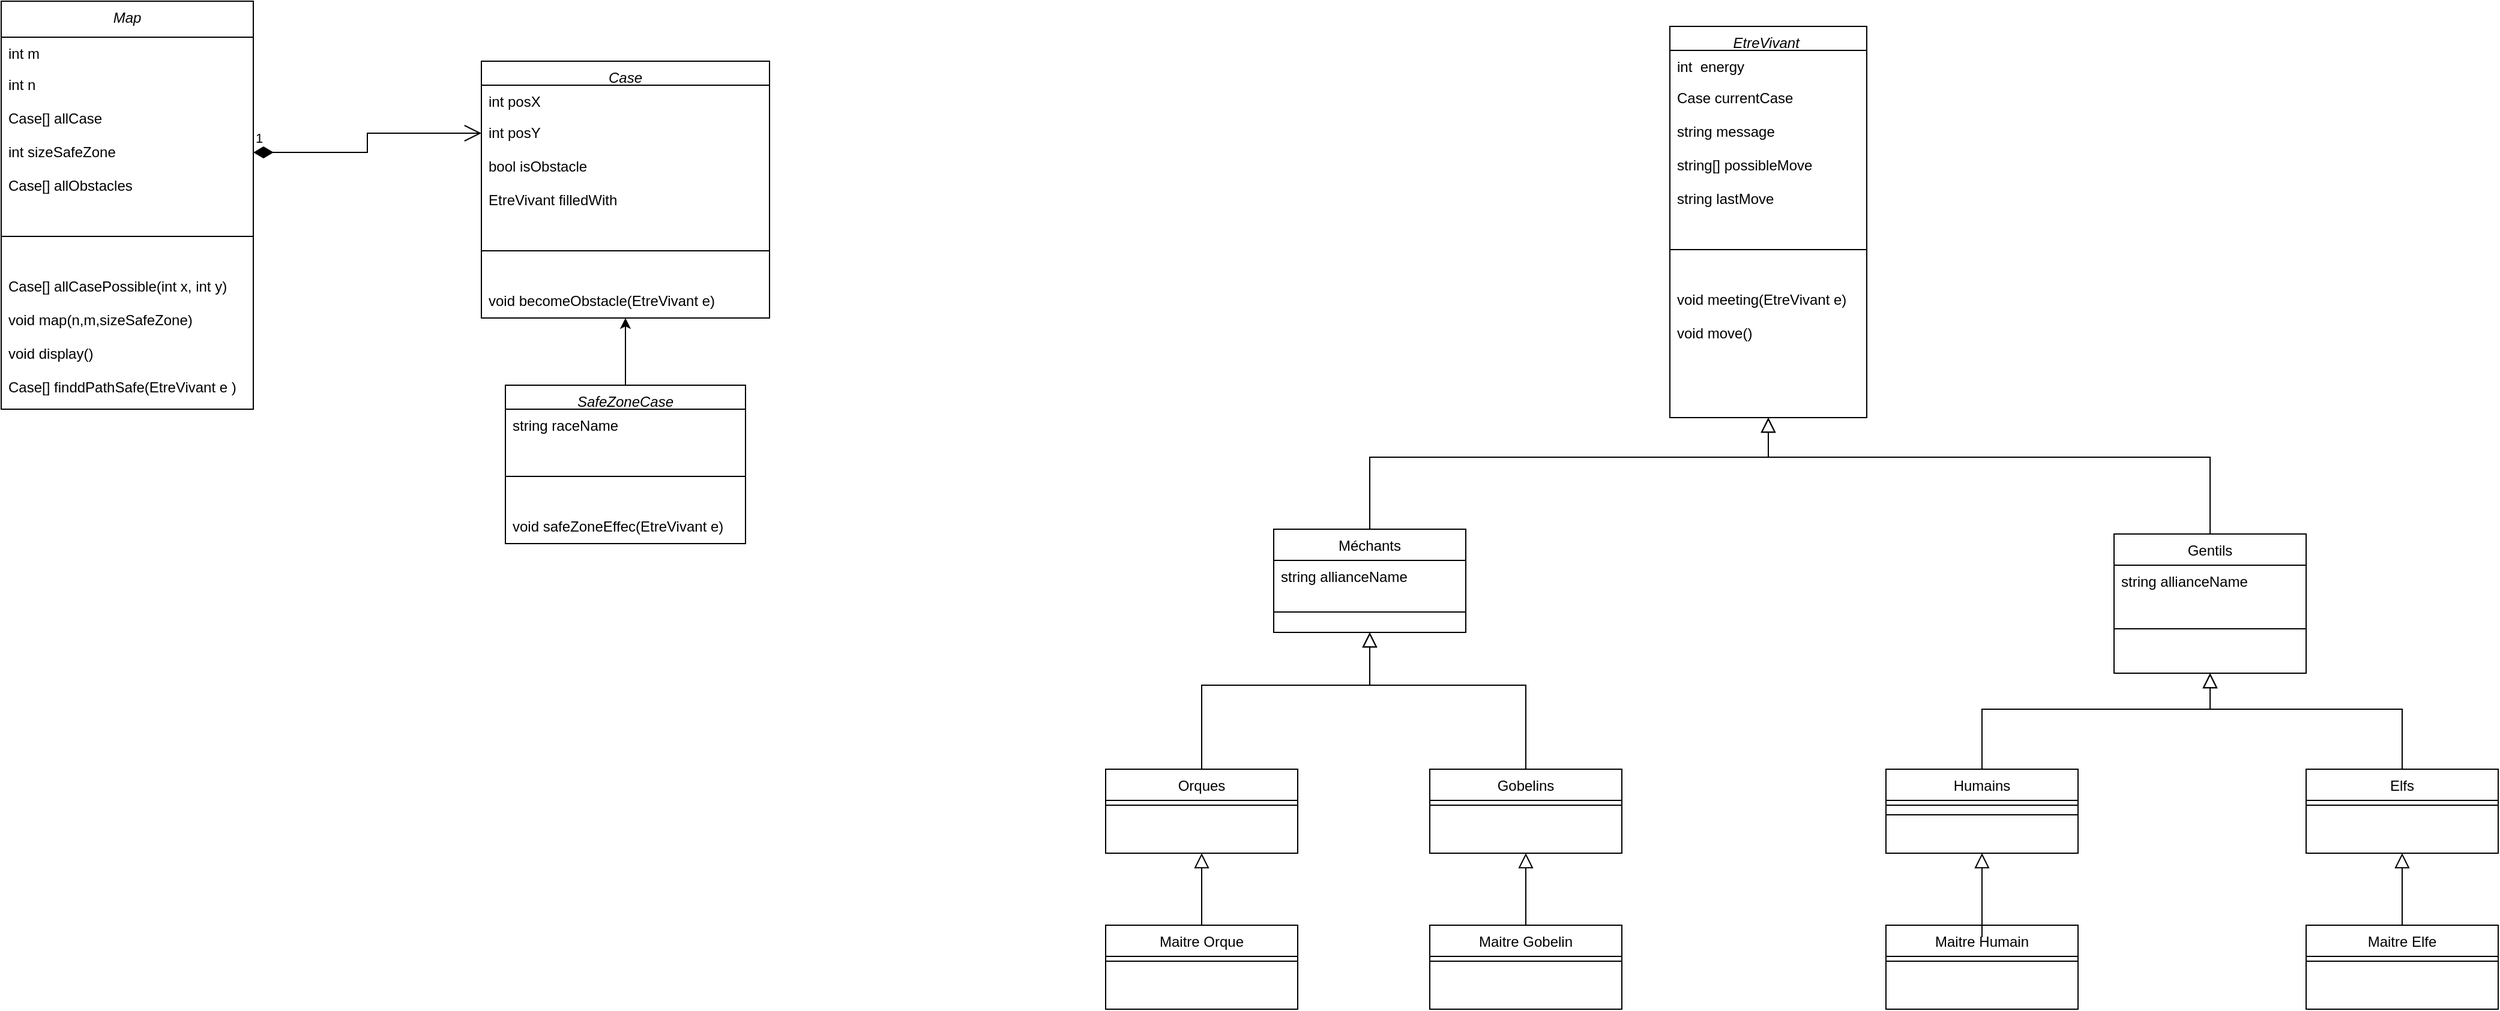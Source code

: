 <mxfile version="15.5.5" type="device"><diagram id="C5RBs43oDa-KdzZeNtuy" name="Page-1"><mxGraphModel dx="2692" dy="1769" grid="1" gridSize="10" guides="1" tooltips="1" connect="1" arrows="1" fold="1" page="1" pageScale="1" pageWidth="827" pageHeight="1169" math="0" shadow="0"><root><mxCell id="WIyWlLk6GJQsqaUBKTNV-0"/><mxCell id="WIyWlLk6GJQsqaUBKTNV-1" parent="WIyWlLk6GJQsqaUBKTNV-0"/><mxCell id="zkfFHV4jXpPFQw0GAbJ--0" value="EtreVivant " style="swimlane;fontStyle=2;align=center;verticalAlign=top;childLayout=stackLayout;horizontal=1;startSize=20;horizontalStack=0;resizeParent=1;resizeLast=0;collapsible=1;marginBottom=0;rounded=0;shadow=0;strokeWidth=1;resizeWidth=1;resizeHeight=1;" parent="WIyWlLk6GJQsqaUBKTNV-1" vertex="1"><mxGeometry x="210" y="-119" width="164" height="326" as="geometry"><mxRectangle x="340" y="-70" width="160" height="26" as="alternateBounds"/></mxGeometry></mxCell><mxCell id="zkfFHV4jXpPFQw0GAbJ--1" value="int  energy" style="text;align=left;verticalAlign=top;spacingLeft=4;spacingRight=4;overflow=hidden;rotatable=0;points=[[0,0.5],[1,0.5]];portConstraint=eastwest;" parent="zkfFHV4jXpPFQw0GAbJ--0" vertex="1"><mxGeometry y="20" width="164" height="26" as="geometry"/></mxCell><mxCell id="zkfFHV4jXpPFQw0GAbJ--3" value="Case currentCase&#10;&#10;&#10;&#10;&#10;" style="text;align=left;verticalAlign=top;spacingLeft=4;spacingRight=4;overflow=hidden;rotatable=0;points=[[0,0.5],[1,0.5]];portConstraint=eastwest;rounded=0;shadow=0;html=0;" parent="zkfFHV4jXpPFQw0GAbJ--0" vertex="1"><mxGeometry y="46" width="164" height="28" as="geometry"/></mxCell><mxCell id="-XSfhNlRn1c2mrNGL3xY-24" value="string message&#10;&#10;&#10;&#10;&#10;" style="text;align=left;verticalAlign=top;spacingLeft=4;spacingRight=4;overflow=hidden;rotatable=0;points=[[0,0.5],[1,0.5]];portConstraint=eastwest;rounded=0;shadow=0;html=0;" parent="zkfFHV4jXpPFQw0GAbJ--0" vertex="1"><mxGeometry y="74" width="164" height="28" as="geometry"/></mxCell><mxCell id="-XSfhNlRn1c2mrNGL3xY-25" value="string[] possibleMove&#10;&#10;&#10;&#10;&#10;" style="text;align=left;verticalAlign=top;spacingLeft=4;spacingRight=4;overflow=hidden;rotatable=0;points=[[0,0.5],[1,0.5]];portConstraint=eastwest;rounded=0;shadow=0;html=0;" parent="zkfFHV4jXpPFQw0GAbJ--0" vertex="1"><mxGeometry y="102" width="164" height="28" as="geometry"/></mxCell><mxCell id="QfWARSysBFBNxlCcACZ4-0" value="string lastMove&#10;&#10;&#10;&#10;&#10;" style="text;align=left;verticalAlign=top;spacingLeft=4;spacingRight=4;overflow=hidden;rotatable=0;points=[[0,0.5],[1,0.5]];portConstraint=eastwest;rounded=0;shadow=0;html=0;" parent="zkfFHV4jXpPFQw0GAbJ--0" vertex="1"><mxGeometry y="130" width="164" height="28" as="geometry"/></mxCell><mxCell id="zkfFHV4jXpPFQw0GAbJ--4" value="" style="line;html=1;strokeWidth=1;align=left;verticalAlign=middle;spacingTop=-1;spacingLeft=3;spacingRight=3;rotatable=0;labelPosition=right;points=[];portConstraint=eastwest;" parent="zkfFHV4jXpPFQw0GAbJ--0" vertex="1"><mxGeometry y="158" width="164" height="56" as="geometry"/></mxCell><mxCell id="J6H-9TjO6vcQAunhzQlV-61" value="void meeting(EtreVivant e)&#10;&#10;&#10;" style="text;align=left;verticalAlign=top;spacingLeft=4;spacingRight=4;overflow=hidden;rotatable=0;points=[[0,0.5],[1,0.5]];portConstraint=eastwest;rounded=0;shadow=0;html=0;" parent="zkfFHV4jXpPFQw0GAbJ--0" vertex="1"><mxGeometry y="214" width="164" height="28" as="geometry"/></mxCell><mxCell id="J6H-9TjO6vcQAunhzQlV-60" value="void move()&#10;&#10;&#10;" style="text;align=left;verticalAlign=top;spacingLeft=4;spacingRight=4;overflow=hidden;rotatable=0;points=[[0,0.5],[1,0.5]];portConstraint=eastwest;rounded=0;shadow=0;html=0;" parent="zkfFHV4jXpPFQw0GAbJ--0" vertex="1"><mxGeometry y="242" width="164" height="28" as="geometry"/></mxCell><mxCell id="QMJySrWJMEzBlozyUx9n-0" value="&#10;" style="text;align=left;verticalAlign=top;spacingLeft=4;spacingRight=4;overflow=hidden;rotatable=0;points=[[0,0.5],[1,0.5]];portConstraint=eastwest;rounded=0;shadow=0;html=0;" vertex="1" parent="zkfFHV4jXpPFQw0GAbJ--0"><mxGeometry y="270" width="164" height="28" as="geometry"/></mxCell><mxCell id="zkfFHV4jXpPFQw0GAbJ--6" value="Méchants" style="swimlane;fontStyle=0;align=center;verticalAlign=top;childLayout=stackLayout;horizontal=1;startSize=26;horizontalStack=0;resizeParent=1;resizeLast=0;collapsible=1;marginBottom=0;rounded=0;shadow=0;strokeWidth=1;" parent="WIyWlLk6GJQsqaUBKTNV-1" vertex="1"><mxGeometry x="-120" y="300" width="160" height="86" as="geometry"><mxRectangle x="130" y="380" width="160" height="26" as="alternateBounds"/></mxGeometry></mxCell><mxCell id="J6H-9TjO6vcQAunhzQlV-58" value="string allianceName" style="text;align=left;verticalAlign=top;spacingLeft=4;spacingRight=4;overflow=hidden;rotatable=0;points=[[0,0.5],[1,0.5]];portConstraint=eastwest;" parent="zkfFHV4jXpPFQw0GAbJ--6" vertex="1"><mxGeometry y="26" width="160" height="26" as="geometry"/></mxCell><mxCell id="zkfFHV4jXpPFQw0GAbJ--9" value="" style="line;html=1;strokeWidth=1;align=left;verticalAlign=middle;spacingTop=-1;spacingLeft=3;spacingRight=3;rotatable=0;labelPosition=right;points=[];portConstraint=eastwest;" parent="zkfFHV4jXpPFQw0GAbJ--6" vertex="1"><mxGeometry y="52" width="160" height="34" as="geometry"/></mxCell><mxCell id="zkfFHV4jXpPFQw0GAbJ--12" value="" style="endArrow=block;endSize=10;endFill=0;shadow=0;strokeWidth=1;rounded=0;edgeStyle=elbowEdgeStyle;elbow=vertical;" parent="WIyWlLk6GJQsqaUBKTNV-1" source="zkfFHV4jXpPFQw0GAbJ--6" target="zkfFHV4jXpPFQw0GAbJ--0" edge="1"><mxGeometry width="160" relative="1" as="geometry"><mxPoint x="200" y="203" as="sourcePoint"/><mxPoint x="200" y="203" as="targetPoint"/><Array as="points"><mxPoint x="160" y="240"/></Array></mxGeometry></mxCell><mxCell id="zkfFHV4jXpPFQw0GAbJ--13" value="Gentils" style="swimlane;fontStyle=0;align=center;verticalAlign=top;childLayout=stackLayout;horizontal=1;startSize=26;horizontalStack=0;resizeParent=1;resizeLast=0;collapsible=1;marginBottom=0;rounded=0;shadow=0;strokeWidth=1;" parent="WIyWlLk6GJQsqaUBKTNV-1" vertex="1"><mxGeometry x="580" y="304" width="160" height="116" as="geometry"><mxRectangle x="340" y="380" width="170" height="26" as="alternateBounds"/></mxGeometry></mxCell><mxCell id="J6H-9TjO6vcQAunhzQlV-57" value="string allianceName" style="text;align=left;verticalAlign=top;spacingLeft=4;spacingRight=4;overflow=hidden;rotatable=0;points=[[0,0.5],[1,0.5]];portConstraint=eastwest;" parent="zkfFHV4jXpPFQw0GAbJ--13" vertex="1"><mxGeometry y="26" width="160" height="26" as="geometry"/></mxCell><mxCell id="zkfFHV4jXpPFQw0GAbJ--15" value="" style="line;html=1;strokeWidth=1;align=left;verticalAlign=middle;spacingTop=-1;spacingLeft=3;spacingRight=3;rotatable=0;labelPosition=right;points=[];portConstraint=eastwest;" parent="zkfFHV4jXpPFQw0GAbJ--13" vertex="1"><mxGeometry y="52" width="160" height="54" as="geometry"/></mxCell><mxCell id="zkfFHV4jXpPFQw0GAbJ--16" value="" style="endArrow=block;endSize=10;endFill=0;shadow=0;strokeWidth=1;rounded=0;edgeStyle=elbowEdgeStyle;elbow=vertical;entryX=0.5;entryY=1;entryDx=0;entryDy=0;" parent="WIyWlLk6GJQsqaUBKTNV-1" source="zkfFHV4jXpPFQw0GAbJ--13" target="zkfFHV4jXpPFQw0GAbJ--0" edge="1"><mxGeometry width="160" relative="1" as="geometry"><mxPoint x="210" y="373" as="sourcePoint"/><mxPoint x="440" y="180" as="targetPoint"/><Array as="points"><mxPoint x="400" y="240"/><mxPoint x="460" y="240"/><mxPoint x="540" y="220"/><mxPoint x="420" y="140"/><mxPoint x="590" y="130"/></Array></mxGeometry></mxCell><mxCell id="-XSfhNlRn1c2mrNGL3xY-7" value="" style="endArrow=block;endSize=10;endFill=0;shadow=0;strokeWidth=1;rounded=0;edgeStyle=elbowEdgeStyle;elbow=vertical;exitX=0.5;exitY=0;exitDx=0;exitDy=0;entryX=0.5;entryY=1;entryDx=0;entryDy=0;" parent="WIyWlLk6GJQsqaUBKTNV-1" source="-XSfhNlRn1c2mrNGL3xY-12" target="zkfFHV4jXpPFQw0GAbJ--6" edge="1"><mxGeometry width="160" relative="1" as="geometry"><mxPoint x="-70" y="470" as="sourcePoint"/><mxPoint x="210" y="366.99" as="targetPoint"/><Array as="points"><mxPoint x="-60" y="430"/></Array></mxGeometry></mxCell><mxCell id="-XSfhNlRn1c2mrNGL3xY-8" value="" style="endArrow=block;endSize=10;endFill=0;shadow=0;strokeWidth=1;rounded=0;edgeStyle=elbowEdgeStyle;elbow=vertical;exitX=0.5;exitY=0;exitDx=0;exitDy=0;entryX=0.5;entryY=1;entryDx=0;entryDy=0;" parent="WIyWlLk6GJQsqaUBKTNV-1" source="-XSfhNlRn1c2mrNGL3xY-9" target="zkfFHV4jXpPFQw0GAbJ--6" edge="1"><mxGeometry width="160" relative="1" as="geometry"><mxPoint x="450" y="470" as="sourcePoint"/><mxPoint x="210" y="370" as="targetPoint"/><Array as="points"><mxPoint x="60" y="430"/><mxPoint x="230" y="480"/><mxPoint x="290" y="520"/><mxPoint x="290" y="510"/><mxPoint x="190" y="405"/></Array></mxGeometry></mxCell><mxCell id="-XSfhNlRn1c2mrNGL3xY-9" value="Gobelins" style="swimlane;fontStyle=0;align=center;verticalAlign=top;childLayout=stackLayout;horizontal=1;startSize=26;horizontalStack=0;resizeParent=1;resizeLast=0;collapsible=1;marginBottom=0;rounded=0;shadow=0;strokeWidth=1;" parent="WIyWlLk6GJQsqaUBKTNV-1" vertex="1"><mxGeometry x="10" y="500" width="160" height="70" as="geometry"><mxRectangle x="340" y="380" width="170" height="26" as="alternateBounds"/></mxGeometry></mxCell><mxCell id="-XSfhNlRn1c2mrNGL3xY-11" value="" style="line;html=1;strokeWidth=1;align=left;verticalAlign=middle;spacingTop=-1;spacingLeft=3;spacingRight=3;rotatable=0;labelPosition=right;points=[];portConstraint=eastwest;" parent="-XSfhNlRn1c2mrNGL3xY-9" vertex="1"><mxGeometry y="26" width="160" height="8" as="geometry"/></mxCell><mxCell id="-XSfhNlRn1c2mrNGL3xY-12" value="Orques" style="swimlane;fontStyle=0;align=center;verticalAlign=top;childLayout=stackLayout;horizontal=1;startSize=26;horizontalStack=0;resizeParent=1;resizeLast=0;collapsible=1;marginBottom=0;rounded=0;shadow=0;strokeWidth=1;" parent="WIyWlLk6GJQsqaUBKTNV-1" vertex="1"><mxGeometry x="-260" y="500" width="160" height="70" as="geometry"><mxRectangle x="340" y="380" width="170" height="26" as="alternateBounds"/></mxGeometry></mxCell><mxCell id="-XSfhNlRn1c2mrNGL3xY-14" value="" style="line;html=1;strokeWidth=1;align=left;verticalAlign=middle;spacingTop=-1;spacingLeft=3;spacingRight=3;rotatable=0;labelPosition=right;points=[];portConstraint=eastwest;" parent="-XSfhNlRn1c2mrNGL3xY-12" vertex="1"><mxGeometry y="26" width="160" height="8" as="geometry"/></mxCell><mxCell id="-XSfhNlRn1c2mrNGL3xY-15" value="" style="endArrow=block;endSize=10;endFill=0;shadow=0;strokeWidth=1;rounded=0;edgeStyle=elbowEdgeStyle;elbow=vertical;exitX=0.5;exitY=0;exitDx=0;exitDy=0;entryX=0.5;entryY=1;entryDx=0;entryDy=0;" parent="WIyWlLk6GJQsqaUBKTNV-1" source="-XSfhNlRn1c2mrNGL3xY-20" target="zkfFHV4jXpPFQw0GAbJ--13" edge="1"><mxGeometry width="160" relative="1" as="geometry"><mxPoint x="400" y="472" as="sourcePoint"/><mxPoint x="550" y="370" as="targetPoint"/><Array as="points"><mxPoint x="630" y="450"/><mxPoint x="590" y="390"/><mxPoint x="570" y="390"/></Array></mxGeometry></mxCell><mxCell id="-XSfhNlRn1c2mrNGL3xY-16" value="" style="endArrow=block;endSize=10;endFill=0;shadow=0;strokeWidth=1;rounded=0;edgeStyle=elbowEdgeStyle;elbow=vertical;exitX=0.5;exitY=0;exitDx=0;exitDy=0;entryX=0.5;entryY=1;entryDx=0;entryDy=0;" parent="WIyWlLk6GJQsqaUBKTNV-1" source="-XSfhNlRn1c2mrNGL3xY-17" target="zkfFHV4jXpPFQw0GAbJ--13" edge="1"><mxGeometry width="160" relative="1" as="geometry"><mxPoint x="920" y="472" as="sourcePoint"/><mxPoint x="660" y="340" as="targetPoint"/><Array as="points"><mxPoint x="690" y="450"/><mxPoint x="690" y="420"/><mxPoint x="710" y="450"/><mxPoint x="760" y="390"/><mxPoint x="670" y="406"/><mxPoint x="660" y="406"/><mxPoint x="660" y="350"/></Array></mxGeometry></mxCell><mxCell id="-XSfhNlRn1c2mrNGL3xY-17" value="Elfs" style="swimlane;fontStyle=0;align=center;verticalAlign=top;childLayout=stackLayout;horizontal=1;startSize=26;horizontalStack=0;resizeParent=1;resizeLast=0;collapsible=1;marginBottom=0;rounded=0;shadow=0;strokeWidth=1;" parent="WIyWlLk6GJQsqaUBKTNV-1" vertex="1"><mxGeometry x="740" y="500" width="160" height="70" as="geometry"><mxRectangle x="340" y="380" width="170" height="26" as="alternateBounds"/></mxGeometry></mxCell><mxCell id="-XSfhNlRn1c2mrNGL3xY-19" value="" style="line;html=1;strokeWidth=1;align=left;verticalAlign=middle;spacingTop=-1;spacingLeft=3;spacingRight=3;rotatable=0;labelPosition=right;points=[];portConstraint=eastwest;" parent="-XSfhNlRn1c2mrNGL3xY-17" vertex="1"><mxGeometry y="26" width="160" height="8" as="geometry"/></mxCell><mxCell id="-XSfhNlRn1c2mrNGL3xY-20" value="Humains" style="swimlane;fontStyle=0;align=center;verticalAlign=top;childLayout=stackLayout;horizontal=1;startSize=26;horizontalStack=0;resizeParent=1;resizeLast=0;collapsible=1;marginBottom=0;rounded=0;shadow=0;strokeWidth=1;" parent="WIyWlLk6GJQsqaUBKTNV-1" vertex="1"><mxGeometry x="390" y="500" width="160" height="70" as="geometry"><mxRectangle x="340" y="380" width="170" height="26" as="alternateBounds"/></mxGeometry></mxCell><mxCell id="-XSfhNlRn1c2mrNGL3xY-22" value="" style="line;html=1;strokeWidth=1;align=left;verticalAlign=middle;spacingTop=-1;spacingLeft=3;spacingRight=3;rotatable=0;labelPosition=right;points=[];portConstraint=eastwest;" parent="-XSfhNlRn1c2mrNGL3xY-20" vertex="1"><mxGeometry y="26" width="160" height="8" as="geometry"/></mxCell><mxCell id="QfWARSysBFBNxlCcACZ4-5" value="" style="line;html=1;strokeWidth=1;align=left;verticalAlign=middle;spacingTop=-1;spacingLeft=3;spacingRight=3;rotatable=0;labelPosition=right;points=[];portConstraint=eastwest;" parent="-XSfhNlRn1c2mrNGL3xY-20" vertex="1"><mxGeometry y="34" width="160" height="8" as="geometry"/></mxCell><mxCell id="-XSfhNlRn1c2mrNGL3xY-26" value="Maitre Gobelin" style="swimlane;fontStyle=0;align=center;verticalAlign=top;childLayout=stackLayout;horizontal=1;startSize=26;horizontalStack=0;resizeParent=1;resizeLast=0;collapsible=1;marginBottom=0;rounded=0;shadow=0;strokeWidth=1;" parent="WIyWlLk6GJQsqaUBKTNV-1" vertex="1"><mxGeometry x="10" y="630" width="160" height="70" as="geometry"><mxRectangle x="340" y="380" width="170" height="26" as="alternateBounds"/></mxGeometry></mxCell><mxCell id="-XSfhNlRn1c2mrNGL3xY-28" value="" style="line;html=1;strokeWidth=1;align=left;verticalAlign=middle;spacingTop=-1;spacingLeft=3;spacingRight=3;rotatable=0;labelPosition=right;points=[];portConstraint=eastwest;" parent="-XSfhNlRn1c2mrNGL3xY-26" vertex="1"><mxGeometry y="26" width="160" height="8" as="geometry"/></mxCell><mxCell id="-XSfhNlRn1c2mrNGL3xY-29" value="Maitre Orque" style="swimlane;fontStyle=0;align=center;verticalAlign=top;childLayout=stackLayout;horizontal=1;startSize=26;horizontalStack=0;resizeParent=1;resizeLast=0;collapsible=1;marginBottom=0;rounded=0;shadow=0;strokeWidth=1;" parent="WIyWlLk6GJQsqaUBKTNV-1" vertex="1"><mxGeometry x="-260" y="630" width="160" height="70" as="geometry"><mxRectangle x="340" y="380" width="170" height="26" as="alternateBounds"/></mxGeometry></mxCell><mxCell id="-XSfhNlRn1c2mrNGL3xY-31" value="" style="line;html=1;strokeWidth=1;align=left;verticalAlign=middle;spacingTop=-1;spacingLeft=3;spacingRight=3;rotatable=0;labelPosition=right;points=[];portConstraint=eastwest;" parent="-XSfhNlRn1c2mrNGL3xY-29" vertex="1"><mxGeometry y="26" width="160" height="8" as="geometry"/></mxCell><mxCell id="-XSfhNlRn1c2mrNGL3xY-32" value="Maitre Humain" style="swimlane;fontStyle=0;align=center;verticalAlign=top;childLayout=stackLayout;horizontal=1;startSize=26;horizontalStack=0;resizeParent=1;resizeLast=0;collapsible=1;marginBottom=0;rounded=0;shadow=0;strokeWidth=1;" parent="WIyWlLk6GJQsqaUBKTNV-1" vertex="1"><mxGeometry x="390" y="630" width="160" height="70" as="geometry"><mxRectangle x="340" y="380" width="170" height="26" as="alternateBounds"/></mxGeometry></mxCell><mxCell id="-XSfhNlRn1c2mrNGL3xY-34" value="" style="line;html=1;strokeWidth=1;align=left;verticalAlign=middle;spacingTop=-1;spacingLeft=3;spacingRight=3;rotatable=0;labelPosition=right;points=[];portConstraint=eastwest;" parent="-XSfhNlRn1c2mrNGL3xY-32" vertex="1"><mxGeometry y="26" width="160" height="8" as="geometry"/></mxCell><mxCell id="-XSfhNlRn1c2mrNGL3xY-35" value="Maitre Elfe" style="swimlane;fontStyle=0;align=center;verticalAlign=top;childLayout=stackLayout;horizontal=1;startSize=26;horizontalStack=0;resizeParent=1;resizeLast=0;collapsible=1;marginBottom=0;rounded=0;shadow=0;strokeWidth=1;" parent="WIyWlLk6GJQsqaUBKTNV-1" vertex="1"><mxGeometry x="740" y="630" width="160" height="70" as="geometry"><mxRectangle x="340" y="380" width="170" height="26" as="alternateBounds"/></mxGeometry></mxCell><mxCell id="-XSfhNlRn1c2mrNGL3xY-37" value="" style="line;html=1;strokeWidth=1;align=left;verticalAlign=middle;spacingTop=-1;spacingLeft=3;spacingRight=3;rotatable=0;labelPosition=right;points=[];portConstraint=eastwest;" parent="-XSfhNlRn1c2mrNGL3xY-35" vertex="1"><mxGeometry y="26" width="160" height="8" as="geometry"/></mxCell><mxCell id="QfWARSysBFBNxlCcACZ4-1" value="" style="endArrow=block;endSize=10;endFill=0;shadow=0;strokeWidth=1;rounded=0;edgeStyle=elbowEdgeStyle;elbow=vertical;exitX=0.5;exitY=0;exitDx=0;exitDy=0;entryX=0.5;entryY=1;entryDx=0;entryDy=0;" parent="WIyWlLk6GJQsqaUBKTNV-1" source="-XSfhNlRn1c2mrNGL3xY-32" target="-XSfhNlRn1c2mrNGL3xY-20" edge="1"><mxGeometry width="160" relative="1" as="geometry"><mxPoint x="460" y="680" as="sourcePoint"/><mxPoint x="460" y="610" as="targetPoint"/><Array as="points"><mxPoint x="470" y="640"/><mxPoint x="580" y="530"/><mxPoint x="560" y="530"/></Array></mxGeometry></mxCell><mxCell id="QfWARSysBFBNxlCcACZ4-2" value="" style="endArrow=block;endSize=10;endFill=0;shadow=0;strokeWidth=1;rounded=0;edgeStyle=elbowEdgeStyle;elbow=vertical;exitX=0.5;exitY=0;exitDx=0;exitDy=0;entryX=0.5;entryY=1;entryDx=0;entryDy=0;" parent="WIyWlLk6GJQsqaUBKTNV-1" source="-XSfhNlRn1c2mrNGL3xY-35" target="-XSfhNlRn1c2mrNGL3xY-17" edge="1"><mxGeometry width="160" relative="1" as="geometry"><mxPoint x="820" y="630" as="sourcePoint"/><mxPoint x="840" y="590" as="targetPoint"/><Array as="points"><mxPoint x="880" y="610"/><mxPoint x="879.5" y="530"/><mxPoint x="859.5" y="530"/></Array></mxGeometry></mxCell><mxCell id="QfWARSysBFBNxlCcACZ4-3" value="" style="endArrow=block;endSize=10;endFill=0;shadow=0;strokeWidth=1;rounded=0;edgeStyle=elbowEdgeStyle;elbow=vertical;exitX=0.5;exitY=0;exitDx=0;exitDy=0;entryX=0.5;entryY=1;entryDx=0;entryDy=0;" parent="WIyWlLk6GJQsqaUBKTNV-1" source="-XSfhNlRn1c2mrNGL3xY-26" target="-XSfhNlRn1c2mrNGL3xY-9" edge="1"><mxGeometry width="160" relative="1" as="geometry"><mxPoint x="89.5" y="640" as="sourcePoint"/><mxPoint x="90" y="570" as="targetPoint"/><Array as="points"><mxPoint x="89.5" y="600"/><mxPoint x="199.5" y="490"/><mxPoint x="179.5" y="490"/></Array></mxGeometry></mxCell><mxCell id="QfWARSysBFBNxlCcACZ4-4" value="" style="endArrow=block;endSize=10;endFill=0;shadow=0;strokeWidth=1;rounded=0;edgeStyle=elbowEdgeStyle;elbow=vertical;exitX=0.5;exitY=0;exitDx=0;exitDy=0;entryX=0.5;entryY=1;entryDx=0;entryDy=0;" parent="WIyWlLk6GJQsqaUBKTNV-1" source="-XSfhNlRn1c2mrNGL3xY-29" target="-XSfhNlRn1c2mrNGL3xY-12" edge="1"><mxGeometry width="160" relative="1" as="geometry"><mxPoint x="-180.5" y="655" as="sourcePoint"/><mxPoint x="-180.5" y="585" as="targetPoint"/><Array as="points"><mxPoint x="-180.5" y="615"/><mxPoint x="-70.5" y="505"/><mxPoint x="-90.5" y="505"/></Array></mxGeometry></mxCell><mxCell id="J6H-9TjO6vcQAunhzQlV-19" value="Map" style="swimlane;fontStyle=2;align=center;verticalAlign=top;childLayout=stackLayout;horizontal=1;startSize=30;horizontalStack=0;resizeParent=1;resizeLast=0;collapsible=1;marginBottom=0;rounded=0;shadow=0;strokeWidth=1;resizeWidth=1;resizeHeight=1;" parent="WIyWlLk6GJQsqaUBKTNV-1" vertex="1"><mxGeometry x="-1180" y="-140" width="210" height="340" as="geometry"><mxRectangle x="340" y="-70" width="160" height="26" as="alternateBounds"/></mxGeometry></mxCell><mxCell id="J6H-9TjO6vcQAunhzQlV-20" value="int m" style="text;align=left;verticalAlign=top;spacingLeft=4;spacingRight=4;overflow=hidden;rotatable=0;points=[[0,0.5],[1,0.5]];portConstraint=eastwest;" parent="J6H-9TjO6vcQAunhzQlV-19" vertex="1"><mxGeometry y="30" width="210" height="26" as="geometry"/></mxCell><mxCell id="J6H-9TjO6vcQAunhzQlV-22" value="int n&#10;&#10;&#10;&#10;&#10;&#10;" style="text;align=left;verticalAlign=top;spacingLeft=4;spacingRight=4;overflow=hidden;rotatable=0;points=[[0,0.5],[1,0.5]];portConstraint=eastwest;rounded=0;shadow=0;html=0;" parent="J6H-9TjO6vcQAunhzQlV-19" vertex="1"><mxGeometry y="56" width="210" height="28" as="geometry"/></mxCell><mxCell id="J6H-9TjO6vcQAunhzQlV-36" value="Case[] allCase&#10;&#10;int sizeSafeZone" style="text;align=left;verticalAlign=top;spacingLeft=4;spacingRight=4;overflow=hidden;rotatable=0;points=[[0,0.5],[1,0.5]];portConstraint=eastwest;rounded=0;shadow=0;html=0;" parent="J6H-9TjO6vcQAunhzQlV-19" vertex="1"><mxGeometry y="84" width="210" height="28" as="geometry"/></mxCell><mxCell id="J6H-9TjO6vcQAunhzQlV-40" value="int sizeSafeZone&#10;&#10;" style="text;align=left;verticalAlign=top;spacingLeft=4;spacingRight=4;overflow=hidden;rotatable=0;points=[[0,0.5],[1,0.5]];portConstraint=eastwest;rounded=0;shadow=0;html=0;" parent="J6H-9TjO6vcQAunhzQlV-19" vertex="1"><mxGeometry y="112" width="210" height="28" as="geometry"/></mxCell><mxCell id="J6H-9TjO6vcQAunhzQlV-42" value="Case[] allObstacles&#10;" style="text;align=left;verticalAlign=top;spacingLeft=4;spacingRight=4;overflow=hidden;rotatable=0;points=[[0,0.5],[1,0.5]];portConstraint=eastwest;rounded=0;shadow=0;html=0;" parent="J6H-9TjO6vcQAunhzQlV-19" vertex="1"><mxGeometry y="140" width="210" height="28" as="geometry"/></mxCell><mxCell id="J6H-9TjO6vcQAunhzQlV-26" value="" style="line;html=1;strokeWidth=1;align=left;verticalAlign=middle;spacingTop=-1;spacingLeft=3;spacingRight=3;rotatable=0;labelPosition=right;points=[];portConstraint=eastwest;" parent="J6H-9TjO6vcQAunhzQlV-19" vertex="1"><mxGeometry y="168" width="210" height="56" as="geometry"/></mxCell><mxCell id="J6H-9TjO6vcQAunhzQlV-27" value="Case[] allCasePossible(int x, int y)" style="text;align=left;verticalAlign=top;spacingLeft=4;spacingRight=4;overflow=hidden;rotatable=0;points=[[0,0.5],[1,0.5]];portConstraint=eastwest;rounded=0;shadow=0;html=0;" parent="J6H-9TjO6vcQAunhzQlV-19" vertex="1"><mxGeometry y="224" width="210" height="28" as="geometry"/></mxCell><mxCell id="J6H-9TjO6vcQAunhzQlV-37" value="void map(n,m,sizeSafeZone)" style="text;align=left;verticalAlign=top;spacingLeft=4;spacingRight=4;overflow=hidden;rotatable=0;points=[[0,0.5],[1,0.5]];portConstraint=eastwest;rounded=0;shadow=0;html=0;" parent="J6H-9TjO6vcQAunhzQlV-19" vertex="1"><mxGeometry y="252" width="210" height="28" as="geometry"/></mxCell><mxCell id="J6H-9TjO6vcQAunhzQlV-38" value="void display()" style="text;align=left;verticalAlign=top;spacingLeft=4;spacingRight=4;overflow=hidden;rotatable=0;points=[[0,0.5],[1,0.5]];portConstraint=eastwest;rounded=0;shadow=0;html=0;" parent="J6H-9TjO6vcQAunhzQlV-19" vertex="1"><mxGeometry y="280" width="210" height="28" as="geometry"/></mxCell><mxCell id="J6H-9TjO6vcQAunhzQlV-41" value="Case[] finddPathSafe(EtreVivant e )" style="text;align=left;verticalAlign=top;spacingLeft=4;spacingRight=4;overflow=hidden;rotatable=0;points=[[0,0.5],[1,0.5]];portConstraint=eastwest;rounded=0;shadow=0;html=0;" parent="J6H-9TjO6vcQAunhzQlV-19" vertex="1"><mxGeometry y="308" width="210" height="28" as="geometry"/></mxCell><mxCell id="J6H-9TjO6vcQAunhzQlV-28" value="Case" style="swimlane;fontStyle=2;align=center;verticalAlign=top;childLayout=stackLayout;horizontal=1;startSize=20;horizontalStack=0;resizeParent=1;resizeLast=0;collapsible=1;marginBottom=0;rounded=0;shadow=0;strokeWidth=1;resizeWidth=1;resizeHeight=1;" parent="WIyWlLk6GJQsqaUBKTNV-1" vertex="1"><mxGeometry x="-780" y="-90" width="240" height="214" as="geometry"><mxRectangle x="340" y="-70" width="160" height="26" as="alternateBounds"/></mxGeometry></mxCell><mxCell id="J6H-9TjO6vcQAunhzQlV-29" value="int posX" style="text;align=left;verticalAlign=top;spacingLeft=4;spacingRight=4;overflow=hidden;rotatable=0;points=[[0,0.5],[1,0.5]];portConstraint=eastwest;" parent="J6H-9TjO6vcQAunhzQlV-28" vertex="1"><mxGeometry y="20" width="240" height="26" as="geometry"/></mxCell><mxCell id="J6H-9TjO6vcQAunhzQlV-30" value="int posY&#10;&#10;&#10;&#10;&#10;&#10;" style="text;align=left;verticalAlign=top;spacingLeft=4;spacingRight=4;overflow=hidden;rotatable=0;points=[[0,0.5],[1,0.5]];portConstraint=eastwest;rounded=0;shadow=0;html=0;" parent="J6H-9TjO6vcQAunhzQlV-28" vertex="1"><mxGeometry y="46" width="240" height="28" as="geometry"/></mxCell><mxCell id="J6H-9TjO6vcQAunhzQlV-53" value="bool isObstacle&#10;&#10;&#10;&#10;&#10;&#10;" style="text;align=left;verticalAlign=top;spacingLeft=4;spacingRight=4;overflow=hidden;rotatable=0;points=[[0,0.5],[1,0.5]];portConstraint=eastwest;rounded=0;shadow=0;html=0;" parent="J6H-9TjO6vcQAunhzQlV-28" vertex="1"><mxGeometry y="74" width="240" height="28" as="geometry"/></mxCell><mxCell id="J6H-9TjO6vcQAunhzQlV-56" value="EtreVivant filledWith&#10;&#10;&#10;&#10;&#10;&#10;" style="text;align=left;verticalAlign=top;spacingLeft=4;spacingRight=4;overflow=hidden;rotatable=0;points=[[0,0.5],[1,0.5]];portConstraint=eastwest;rounded=0;shadow=0;html=0;" parent="J6H-9TjO6vcQAunhzQlV-28" vertex="1"><mxGeometry y="102" width="240" height="28" as="geometry"/></mxCell><mxCell id="J6H-9TjO6vcQAunhzQlV-34" value="" style="line;html=1;strokeWidth=1;align=left;verticalAlign=middle;spacingTop=-1;spacingLeft=3;spacingRight=3;rotatable=0;labelPosition=right;points=[];portConstraint=eastwest;" parent="J6H-9TjO6vcQAunhzQlV-28" vertex="1"><mxGeometry y="130" width="240" height="56" as="geometry"/></mxCell><mxCell id="QMJySrWJMEzBlozyUx9n-3" value="void becomeObstacle(EtreVivant e)&#10;&#10;&#10;" style="text;align=left;verticalAlign=top;spacingLeft=4;spacingRight=4;overflow=hidden;rotatable=0;points=[[0,0.5],[1,0.5]];portConstraint=eastwest;rounded=0;shadow=0;html=0;" vertex="1" parent="J6H-9TjO6vcQAunhzQlV-28"><mxGeometry y="186" width="240" height="28" as="geometry"/></mxCell><mxCell id="J6H-9TjO6vcQAunhzQlV-52" style="edgeStyle=orthogonalEdgeStyle;rounded=0;orthogonalLoop=1;jettySize=auto;html=1;entryX=0.5;entryY=1;entryDx=0;entryDy=0;" parent="WIyWlLk6GJQsqaUBKTNV-1" source="J6H-9TjO6vcQAunhzQlV-47" target="J6H-9TjO6vcQAunhzQlV-28" edge="1"><mxGeometry relative="1" as="geometry"/></mxCell><mxCell id="J6H-9TjO6vcQAunhzQlV-47" value="SafeZoneCase" style="swimlane;fontStyle=2;align=center;verticalAlign=top;childLayout=stackLayout;horizontal=1;startSize=20;horizontalStack=0;resizeParent=1;resizeLast=0;collapsible=1;marginBottom=0;rounded=0;shadow=0;strokeWidth=1;resizeWidth=1;resizeHeight=1;" parent="WIyWlLk6GJQsqaUBKTNV-1" vertex="1"><mxGeometry x="-760" y="180" width="200" height="132" as="geometry"><mxRectangle x="340" y="-70" width="160" height="26" as="alternateBounds"/></mxGeometry></mxCell><mxCell id="QMJySrWJMEzBlozyUx9n-4" value="string raceName&#10;&#10;&#10;&#10;&#10;&#10;" style="text;align=left;verticalAlign=top;spacingLeft=4;spacingRight=4;overflow=hidden;rotatable=0;points=[[0,0.5],[1,0.5]];portConstraint=eastwest;rounded=0;shadow=0;html=0;" vertex="1" parent="J6H-9TjO6vcQAunhzQlV-47"><mxGeometry y="20" width="200" height="28" as="geometry"/></mxCell><mxCell id="J6H-9TjO6vcQAunhzQlV-50" value="" style="line;html=1;strokeWidth=1;align=left;verticalAlign=middle;spacingTop=-1;spacingLeft=3;spacingRight=3;rotatable=0;labelPosition=right;points=[];portConstraint=eastwest;" parent="J6H-9TjO6vcQAunhzQlV-47" vertex="1"><mxGeometry y="48" width="200" height="56" as="geometry"/></mxCell><mxCell id="J6H-9TjO6vcQAunhzQlV-63" value="void safeZoneEffec(EtreVivant e)&#10;&#10;&#10;&#10;&#10;" style="text;align=left;verticalAlign=top;spacingLeft=4;spacingRight=4;overflow=hidden;rotatable=0;points=[[0,0.5],[1,0.5]];portConstraint=eastwest;rounded=0;shadow=0;html=0;" parent="J6H-9TjO6vcQAunhzQlV-47" vertex="1"><mxGeometry y="104" width="200" height="28" as="geometry"/></mxCell><mxCell id="J6H-9TjO6vcQAunhzQlV-55" value="1" style="endArrow=open;html=1;endSize=12;startArrow=diamondThin;startSize=14;startFill=1;edgeStyle=orthogonalEdgeStyle;align=left;verticalAlign=bottom;rounded=0;entryX=0;entryY=0.5;entryDx=0;entryDy=0;exitX=1;exitY=0.5;exitDx=0;exitDy=0;" parent="WIyWlLk6GJQsqaUBKTNV-1" source="J6H-9TjO6vcQAunhzQlV-40" target="J6H-9TjO6vcQAunhzQlV-30" edge="1"><mxGeometry x="-1" y="3" relative="1" as="geometry"><mxPoint x="-950" y="-70" as="sourcePoint"/><mxPoint x="-790" y="-70" as="targetPoint"/></mxGeometry></mxCell></root></mxGraphModel></diagram></mxfile>